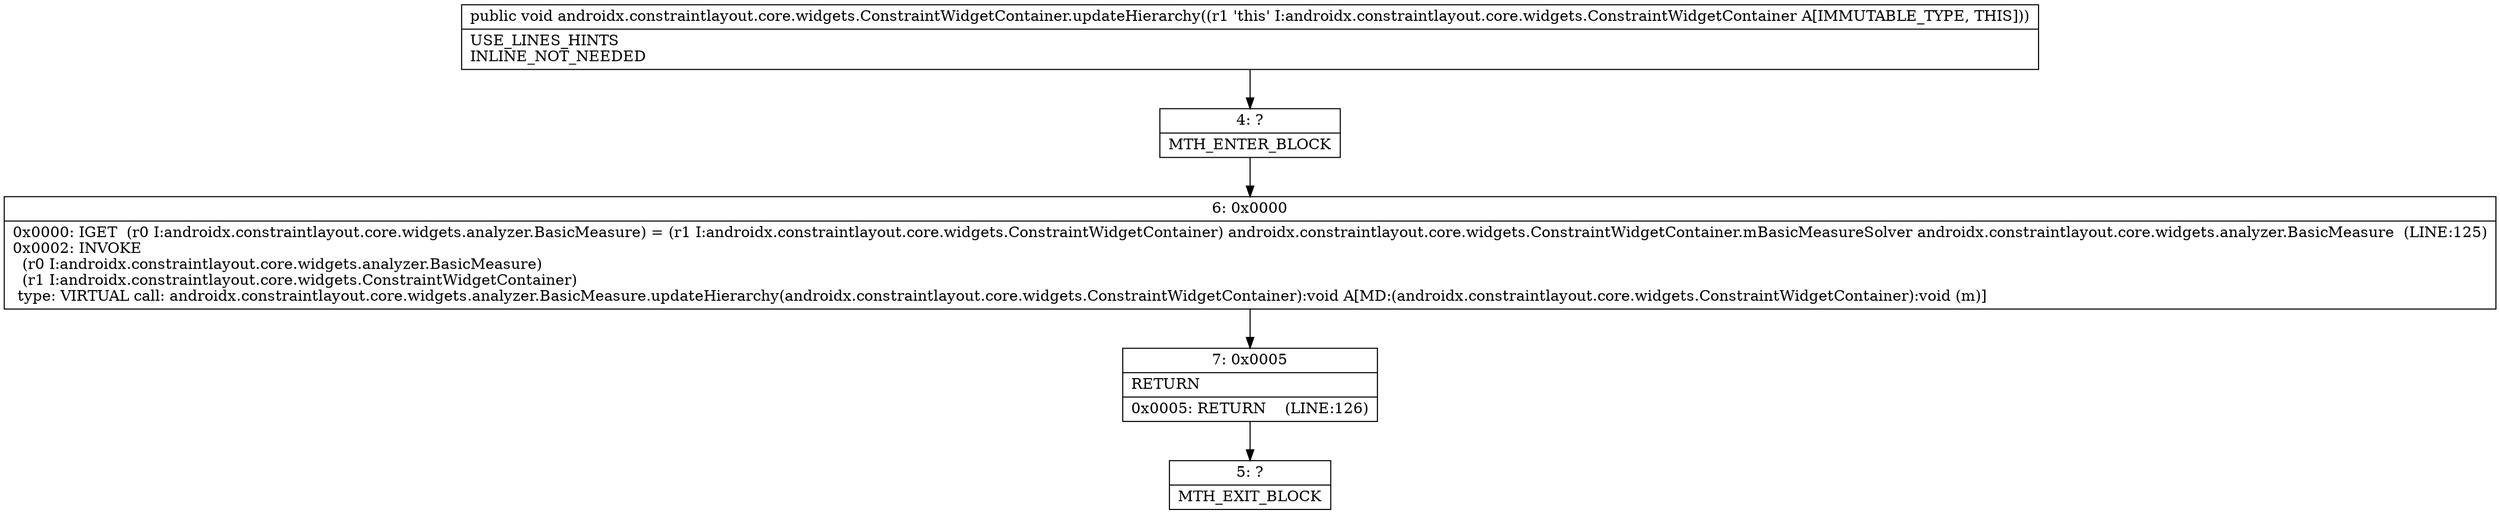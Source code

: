 digraph "CFG forandroidx.constraintlayout.core.widgets.ConstraintWidgetContainer.updateHierarchy()V" {
Node_4 [shape=record,label="{4\:\ ?|MTH_ENTER_BLOCK\l}"];
Node_6 [shape=record,label="{6\:\ 0x0000|0x0000: IGET  (r0 I:androidx.constraintlayout.core.widgets.analyzer.BasicMeasure) = (r1 I:androidx.constraintlayout.core.widgets.ConstraintWidgetContainer) androidx.constraintlayout.core.widgets.ConstraintWidgetContainer.mBasicMeasureSolver androidx.constraintlayout.core.widgets.analyzer.BasicMeasure  (LINE:125)\l0x0002: INVOKE  \l  (r0 I:androidx.constraintlayout.core.widgets.analyzer.BasicMeasure)\l  (r1 I:androidx.constraintlayout.core.widgets.ConstraintWidgetContainer)\l type: VIRTUAL call: androidx.constraintlayout.core.widgets.analyzer.BasicMeasure.updateHierarchy(androidx.constraintlayout.core.widgets.ConstraintWidgetContainer):void A[MD:(androidx.constraintlayout.core.widgets.ConstraintWidgetContainer):void (m)]\l}"];
Node_7 [shape=record,label="{7\:\ 0x0005|RETURN\l|0x0005: RETURN    (LINE:126)\l}"];
Node_5 [shape=record,label="{5\:\ ?|MTH_EXIT_BLOCK\l}"];
MethodNode[shape=record,label="{public void androidx.constraintlayout.core.widgets.ConstraintWidgetContainer.updateHierarchy((r1 'this' I:androidx.constraintlayout.core.widgets.ConstraintWidgetContainer A[IMMUTABLE_TYPE, THIS]))  | USE_LINES_HINTS\lINLINE_NOT_NEEDED\l}"];
MethodNode -> Node_4;Node_4 -> Node_6;
Node_6 -> Node_7;
Node_7 -> Node_5;
}

